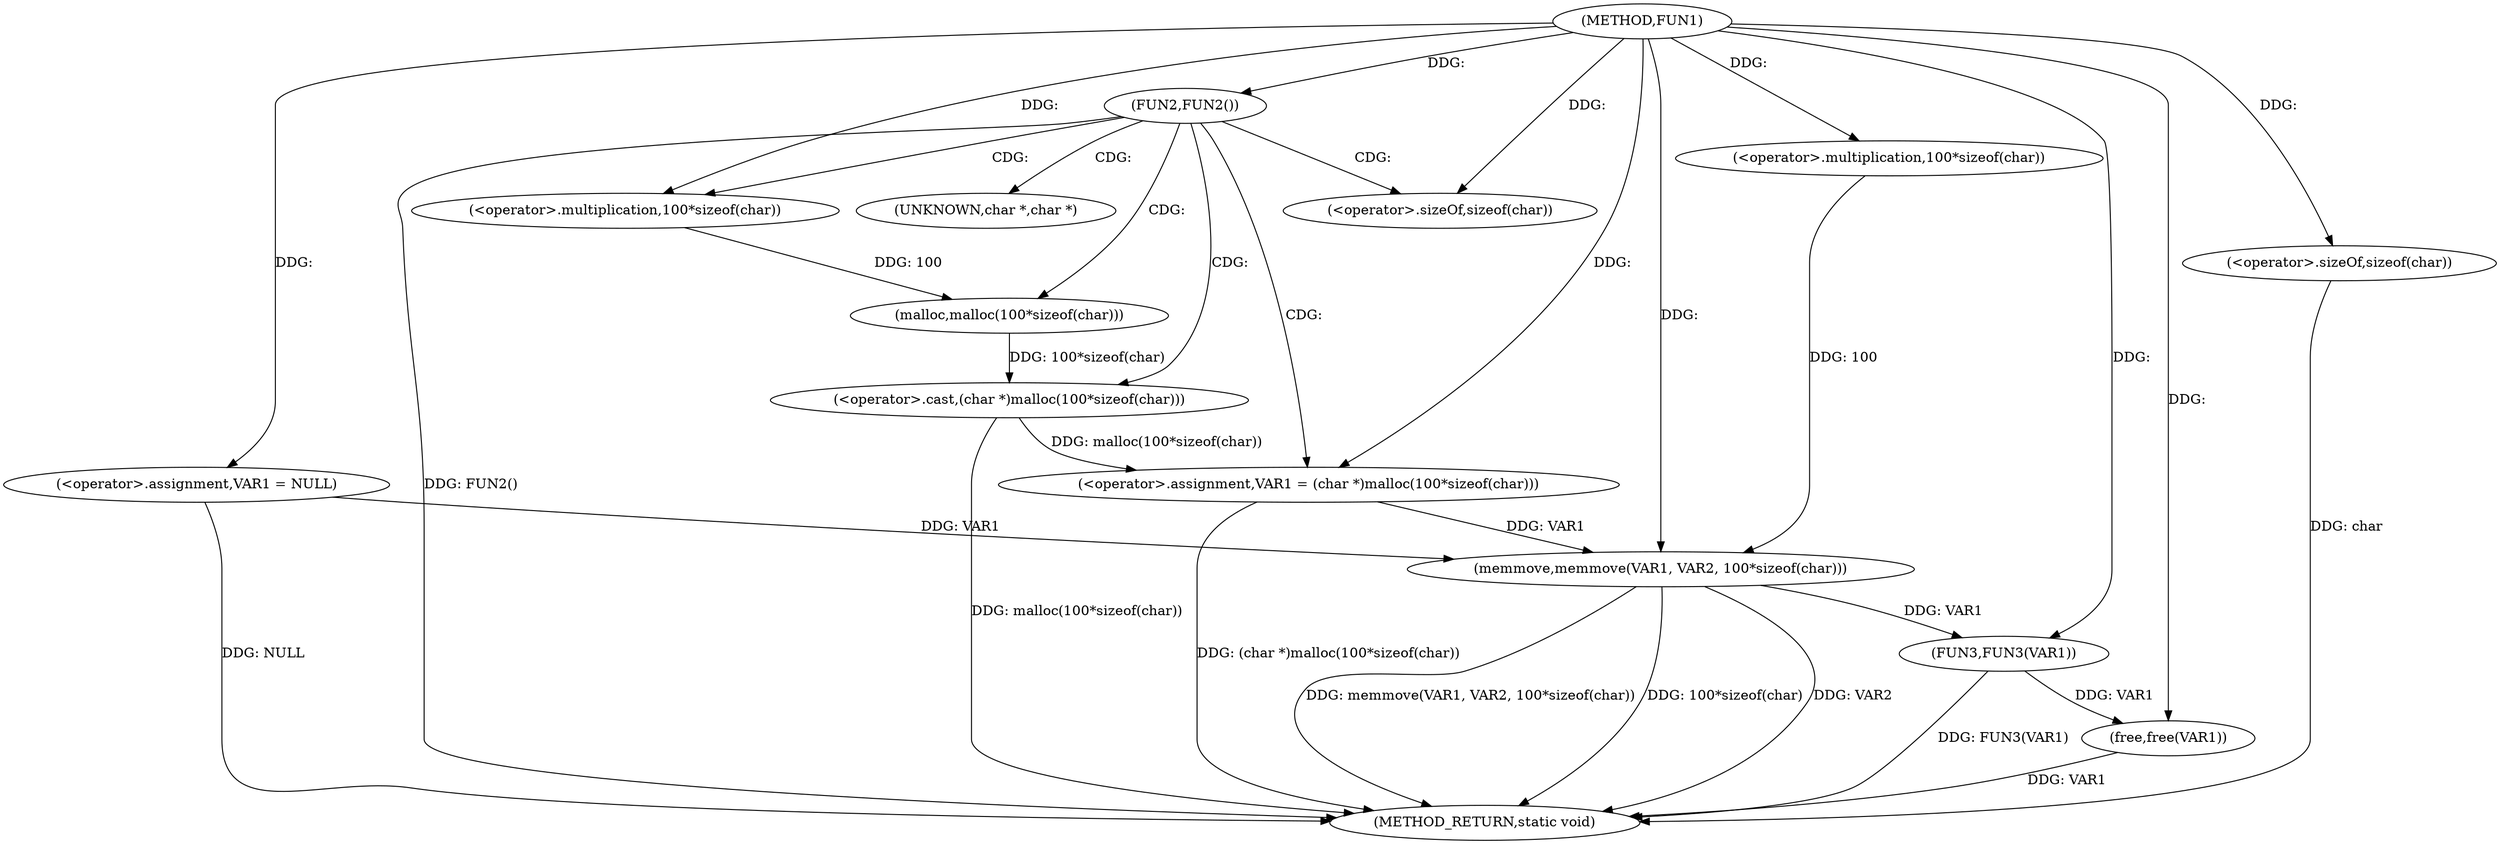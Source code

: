digraph FUN1 {  
"1000100" [label = "(METHOD,FUN1)" ]
"1000131" [label = "(METHOD_RETURN,static void)" ]
"1000103" [label = "(<operator>.assignment,VAR1 = NULL)" ]
"1000107" [label = "(FUN2,FUN2())" ]
"1000109" [label = "(<operator>.assignment,VAR1 = (char *)malloc(100*sizeof(char)))" ]
"1000111" [label = "(<operator>.cast,(char *)malloc(100*sizeof(char)))" ]
"1000113" [label = "(malloc,malloc(100*sizeof(char)))" ]
"1000114" [label = "(<operator>.multiplication,100*sizeof(char))" ]
"1000116" [label = "(<operator>.sizeOf,sizeof(char))" ]
"1000120" [label = "(memmove,memmove(VAR1, VAR2, 100*sizeof(char)))" ]
"1000123" [label = "(<operator>.multiplication,100*sizeof(char))" ]
"1000125" [label = "(<operator>.sizeOf,sizeof(char))" ]
"1000127" [label = "(FUN3,FUN3(VAR1))" ]
"1000129" [label = "(free,free(VAR1))" ]
"1000112" [label = "(UNKNOWN,char *,char *)" ]
  "1000107" -> "1000131"  [ label = "DDG: FUN2()"] 
  "1000103" -> "1000131"  [ label = "DDG: NULL"] 
  "1000120" -> "1000131"  [ label = "DDG: 100*sizeof(char)"] 
  "1000127" -> "1000131"  [ label = "DDG: FUN3(VAR1)"] 
  "1000120" -> "1000131"  [ label = "DDG: VAR2"] 
  "1000109" -> "1000131"  [ label = "DDG: (char *)malloc(100*sizeof(char))"] 
  "1000129" -> "1000131"  [ label = "DDG: VAR1"] 
  "1000125" -> "1000131"  [ label = "DDG: char"] 
  "1000111" -> "1000131"  [ label = "DDG: malloc(100*sizeof(char))"] 
  "1000120" -> "1000131"  [ label = "DDG: memmove(VAR1, VAR2, 100*sizeof(char))"] 
  "1000100" -> "1000103"  [ label = "DDG: "] 
  "1000100" -> "1000107"  [ label = "DDG: "] 
  "1000111" -> "1000109"  [ label = "DDG: malloc(100*sizeof(char))"] 
  "1000100" -> "1000109"  [ label = "DDG: "] 
  "1000113" -> "1000111"  [ label = "DDG: 100*sizeof(char)"] 
  "1000114" -> "1000113"  [ label = "DDG: 100"] 
  "1000100" -> "1000114"  [ label = "DDG: "] 
  "1000100" -> "1000116"  [ label = "DDG: "] 
  "1000103" -> "1000120"  [ label = "DDG: VAR1"] 
  "1000109" -> "1000120"  [ label = "DDG: VAR1"] 
  "1000100" -> "1000120"  [ label = "DDG: "] 
  "1000123" -> "1000120"  [ label = "DDG: 100"] 
  "1000100" -> "1000123"  [ label = "DDG: "] 
  "1000100" -> "1000125"  [ label = "DDG: "] 
  "1000120" -> "1000127"  [ label = "DDG: VAR1"] 
  "1000100" -> "1000127"  [ label = "DDG: "] 
  "1000127" -> "1000129"  [ label = "DDG: VAR1"] 
  "1000100" -> "1000129"  [ label = "DDG: "] 
  "1000107" -> "1000109"  [ label = "CDG: "] 
  "1000107" -> "1000112"  [ label = "CDG: "] 
  "1000107" -> "1000116"  [ label = "CDG: "] 
  "1000107" -> "1000113"  [ label = "CDG: "] 
  "1000107" -> "1000111"  [ label = "CDG: "] 
  "1000107" -> "1000114"  [ label = "CDG: "] 
}
